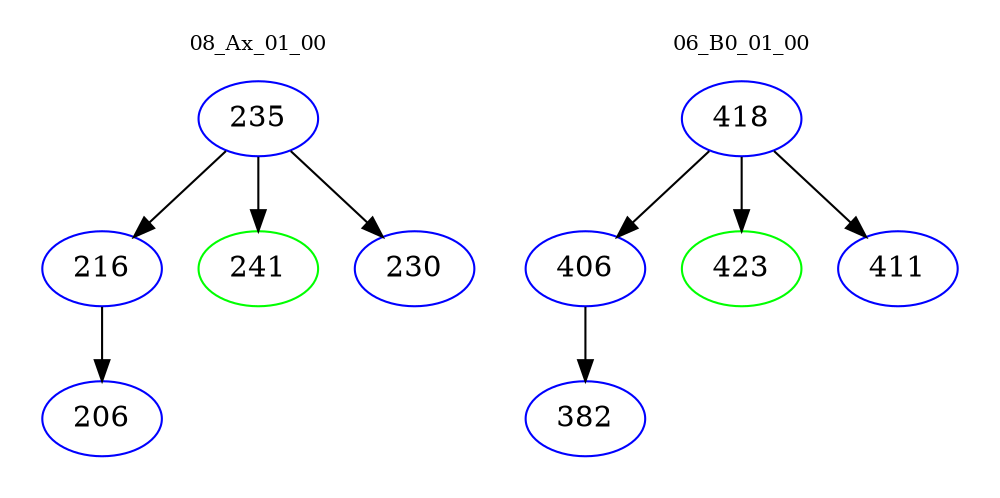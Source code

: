 digraph{
subgraph cluster_0 {
color = white
label = "08_Ax_01_00";
fontsize=10;
T0_235 [label="235", color="blue"]
T0_235 -> T0_216 [color="black"]
T0_216 [label="216", color="blue"]
T0_216 -> T0_206 [color="black"]
T0_206 [label="206", color="blue"]
T0_235 -> T0_241 [color="black"]
T0_241 [label="241", color="green"]
T0_235 -> T0_230 [color="black"]
T0_230 [label="230", color="blue"]
}
subgraph cluster_1 {
color = white
label = "06_B0_01_00";
fontsize=10;
T1_418 [label="418", color="blue"]
T1_418 -> T1_406 [color="black"]
T1_406 [label="406", color="blue"]
T1_406 -> T1_382 [color="black"]
T1_382 [label="382", color="blue"]
T1_418 -> T1_423 [color="black"]
T1_423 [label="423", color="green"]
T1_418 -> T1_411 [color="black"]
T1_411 [label="411", color="blue"]
}
}
